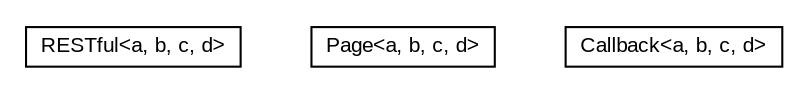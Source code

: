 #!/usr/local/bin/dot
#
# Class diagram 
# Generated by UMLGraph version R5_5-8-g8c637c (http://www.umlgraph.org/)
#

digraph G {
	edge [fontname="arial",fontsize=10,labelfontname="arial",labelfontsize=10];
	node [fontname="arial",fontsize=10,shape=plaintext];
	nodesep=0.25;
	ranksep=0.5;
	// html.composite.RESTful<a, b, c, d>
	c0 [label=<<table title="html.composite.RESTful" border="0" cellborder="1" cellspacing="0" cellpadding="2" port="p" href="./RESTful.html">
		<tr><td><table border="0" cellspacing="0" cellpadding="1">
<tr><td align="center" balign="center"> RESTful&lt;a, b, c, d&gt; </td></tr>
		</table></td></tr>
		</table>>, URL="./RESTful.html", fontname="arial", fontcolor="black", fontsize=10.0];
	// html.composite.Page<a, b, c, d>
	c1 [label=<<table title="html.composite.Page" border="0" cellborder="1" cellspacing="0" cellpadding="2" port="p" href="./Page.html">
		<tr><td><table border="0" cellspacing="0" cellpadding="1">
<tr><td align="center" balign="center"> Page&lt;a, b, c, d&gt; </td></tr>
		</table></td></tr>
		</table>>, URL="./Page.html", fontname="arial", fontcolor="black", fontsize=10.0];
	// html.composite.Callback<a, b, c, d>
	c2 [label=<<table title="html.composite.Callback" border="0" cellborder="1" cellspacing="0" cellpadding="2" port="p" href="./Callback.html">
		<tr><td><table border="0" cellspacing="0" cellpadding="1">
<tr><td align="center" balign="center"> Callback&lt;a, b, c, d&gt; </td></tr>
		</table></td></tr>
		</table>>, URL="./Callback.html", fontname="arial", fontcolor="black", fontsize=10.0];
}

